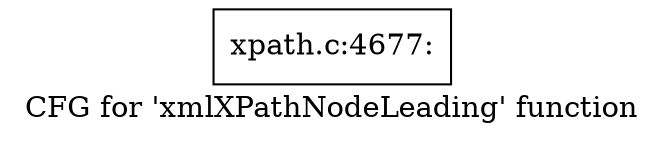digraph "CFG for 'xmlXPathNodeLeading' function" {
	label="CFG for 'xmlXPathNodeLeading' function";

	Node0x55e6b25b8c50 [shape=record,label="{xpath.c:4677:}"];
}
